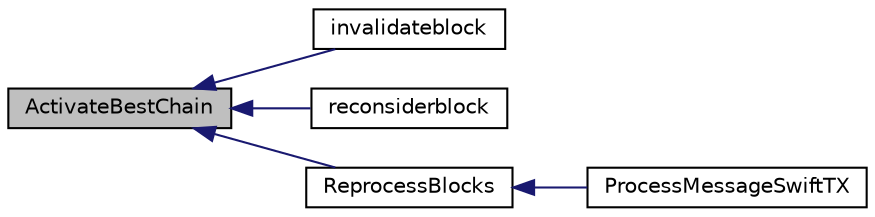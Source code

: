 digraph "ActivateBestChain"
{
  edge [fontname="Helvetica",fontsize="10",labelfontname="Helvetica",labelfontsize="10"];
  node [fontname="Helvetica",fontsize="10",shape=record];
  rankdir="LR";
  Node44 [label="ActivateBestChain",height=0.2,width=0.4,color="black", fillcolor="grey75", style="filled", fontcolor="black"];
  Node44 -> Node45 [dir="back",color="midnightblue",fontsize="10",style="solid",fontname="Helvetica"];
  Node45 [label="invalidateblock",height=0.2,width=0.4,color="black", fillcolor="white", style="filled",URL="$rpcblockchain_8cpp.html#aad7d6af4efa7bf90262450c0dd5998da"];
  Node44 -> Node46 [dir="back",color="midnightblue",fontsize="10",style="solid",fontname="Helvetica"];
  Node46 [label="reconsiderblock",height=0.2,width=0.4,color="black", fillcolor="white", style="filled",URL="$rpcblockchain_8cpp.html#a2188d4f05e6f6176e49da2a1d41b55e3"];
  Node44 -> Node47 [dir="back",color="midnightblue",fontsize="10",style="solid",fontname="Helvetica"];
  Node47 [label="ReprocessBlocks",height=0.2,width=0.4,color="black", fillcolor="white", style="filled",URL="$spork_8h.html#a6b20cdba297d137a4d7a91691cc4457b"];
  Node47 -> Node48 [dir="back",color="midnightblue",fontsize="10",style="solid",fontname="Helvetica"];
  Node48 [label="ProcessMessageSwiftTX",height=0.2,width=0.4,color="black", fillcolor="white", style="filled",URL="$swifttx_8h.html#a155e5c12fe35b2b4129c46ba9b66b06f"];
}
